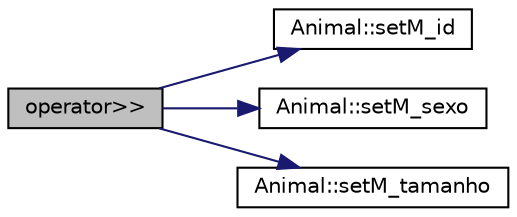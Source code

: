 digraph "operator&gt;&gt;"
{
  edge [fontname="Helvetica",fontsize="10",labelfontname="Helvetica",labelfontsize="10"];
  node [fontname="Helvetica",fontsize="10",shape=record];
  rankdir="LR";
  Node0 [label="operator\>\>",height=0.2,width=0.4,color="black", fillcolor="grey75", style="filled", fontcolor="black"];
  Node0 -> Node1 [color="midnightblue",fontsize="10",style="solid",fontname="Helvetica"];
  Node1 [label="Animal::setM_id",height=0.2,width=0.4,color="black", fillcolor="white", style="filled",URL="$class_animal.html#a97ccb0c2052747c4b7eb8cd5dbed38e4"];
  Node0 -> Node2 [color="midnightblue",fontsize="10",style="solid",fontname="Helvetica"];
  Node2 [label="Animal::setM_sexo",height=0.2,width=0.4,color="black", fillcolor="white", style="filled",URL="$class_animal.html#a55bffd686425e75226a6a326d448262e"];
  Node0 -> Node3 [color="midnightblue",fontsize="10",style="solid",fontname="Helvetica"];
  Node3 [label="Animal::setM_tamanho",height=0.2,width=0.4,color="black", fillcolor="white", style="filled",URL="$class_animal.html#a696987a298549b993e2a7adfaf26aa1c"];
}
